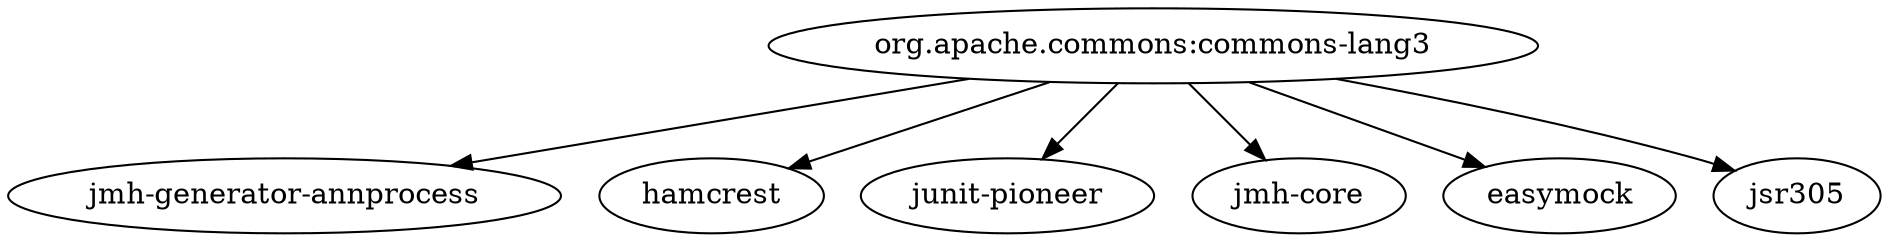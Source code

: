digraph dependencies {
  "jmh-generator-annprocess";
  "hamcrest";
  "org.apache.commons:commons-lang3";
  "junit-pioneer";
  "jmh-core";
  "easymock";
  "jsr305";
  "org.apache.commons:commons-lang3" -> "junit-pioneer";
  "org.apache.commons:commons-lang3" -> "jmh-generator-annprocess";
  "org.apache.commons:commons-lang3" -> "hamcrest";
  "org.apache.commons:commons-lang3" -> "easymock";
  "org.apache.commons:commons-lang3" -> "jsr305";
  "org.apache.commons:commons-lang3" -> "jmh-core";
}
